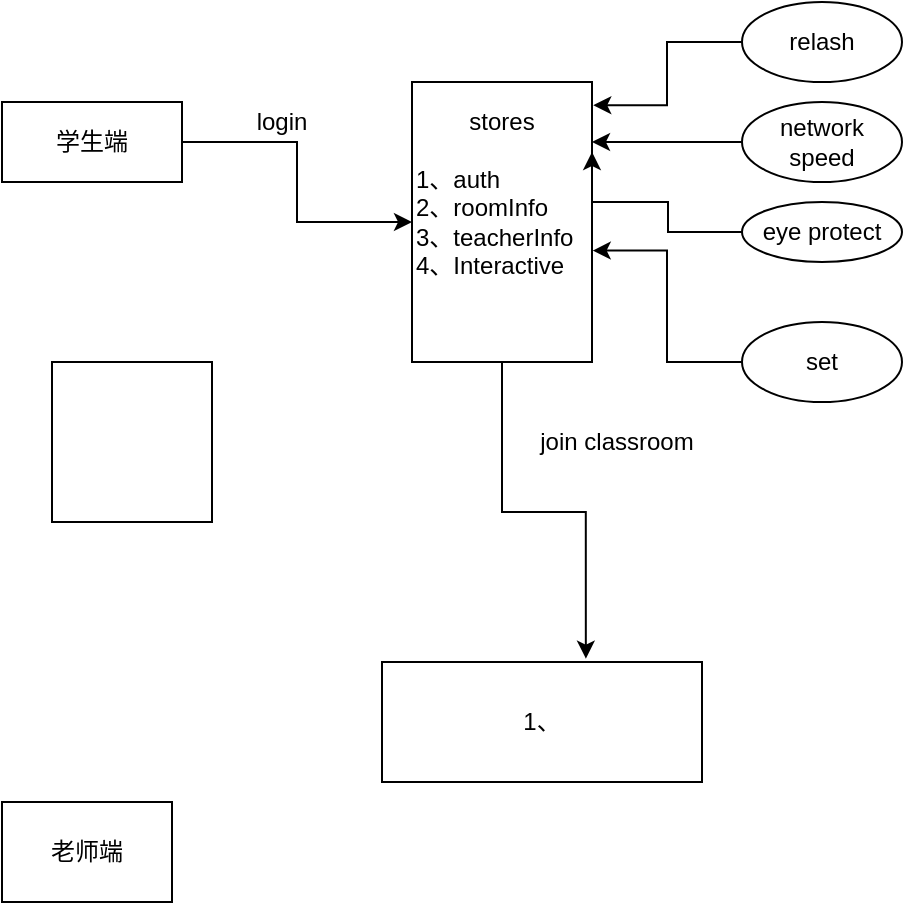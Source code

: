 <mxfile version="14.5.7" type="github">
  <diagram id="rPfU8PMQx4QMoOsqu0ZK" name="Page-1">
    <mxGraphModel dx="782" dy="390" grid="1" gridSize="10" guides="1" tooltips="1" connect="1" arrows="1" fold="1" page="1" pageScale="1" pageWidth="827" pageHeight="1169" math="0" shadow="0">
      <root>
        <mxCell id="0" />
        <mxCell id="1" parent="0" />
        <mxCell id="Uh0Sx9Gyead4eDmnWzvX-3" value="" style="edgeStyle=orthogonalEdgeStyle;rounded=0;orthogonalLoop=1;jettySize=auto;html=1;" edge="1" parent="1" source="Uh0Sx9Gyead4eDmnWzvX-1" target="Uh0Sx9Gyead4eDmnWzvX-2">
          <mxGeometry relative="1" as="geometry" />
        </mxCell>
        <mxCell id="Uh0Sx9Gyead4eDmnWzvX-1" value="学生端" style="rounded=0;whiteSpace=wrap;html=1;" vertex="1" parent="1">
          <mxGeometry x="110" y="70" width="90" height="40" as="geometry" />
        </mxCell>
        <mxCell id="Uh0Sx9Gyead4eDmnWzvX-16" style="edgeStyle=orthogonalEdgeStyle;rounded=0;orthogonalLoop=1;jettySize=auto;html=1;entryX=0.637;entryY=-0.028;entryDx=0;entryDy=0;entryPerimeter=0;" edge="1" parent="1" source="Uh0Sx9Gyead4eDmnWzvX-2" target="Uh0Sx9Gyead4eDmnWzvX-15">
          <mxGeometry relative="1" as="geometry" />
        </mxCell>
        <mxCell id="Uh0Sx9Gyead4eDmnWzvX-2" value="1、auth&lt;br&gt;2、roomInfo&lt;br&gt;3、teacherInfo&lt;br&gt;4、Interactive&amp;nbsp;" style="rounded=0;whiteSpace=wrap;html=1;align=left;" vertex="1" parent="1">
          <mxGeometry x="315" y="60" width="90" height="140" as="geometry" />
        </mxCell>
        <mxCell id="Uh0Sx9Gyead4eDmnWzvX-4" value="老师端" style="rounded=0;whiteSpace=wrap;html=1;" vertex="1" parent="1">
          <mxGeometry x="110" y="420" width="85" height="50" as="geometry" />
        </mxCell>
        <mxCell id="Uh0Sx9Gyead4eDmnWzvX-5" value="login" style="text;html=1;strokeColor=none;fillColor=none;align=center;verticalAlign=middle;whiteSpace=wrap;rounded=0;" vertex="1" parent="1">
          <mxGeometry x="215" y="70" width="70" height="20" as="geometry" />
        </mxCell>
        <mxCell id="Uh0Sx9Gyead4eDmnWzvX-8" value="stores" style="text;html=1;strokeColor=none;fillColor=none;align=center;verticalAlign=middle;whiteSpace=wrap;rounded=0;" vertex="1" parent="1">
          <mxGeometry x="340" y="70" width="40" height="20" as="geometry" />
        </mxCell>
        <mxCell id="Uh0Sx9Gyead4eDmnWzvX-10" style="edgeStyle=orthogonalEdgeStyle;rounded=0;orthogonalLoop=1;jettySize=auto;html=1;entryX=1.007;entryY=0.083;entryDx=0;entryDy=0;entryPerimeter=0;" edge="1" parent="1" source="Uh0Sx9Gyead4eDmnWzvX-9" target="Uh0Sx9Gyead4eDmnWzvX-2">
          <mxGeometry relative="1" as="geometry" />
        </mxCell>
        <mxCell id="Uh0Sx9Gyead4eDmnWzvX-9" value="relash" style="ellipse;whiteSpace=wrap;html=1;" vertex="1" parent="1">
          <mxGeometry x="480" y="20" width="80" height="40" as="geometry" />
        </mxCell>
        <mxCell id="Uh0Sx9Gyead4eDmnWzvX-19" style="edgeStyle=orthogonalEdgeStyle;rounded=0;orthogonalLoop=1;jettySize=auto;html=1;entryX=1;entryY=0.25;entryDx=0;entryDy=0;" edge="1" parent="1" source="Uh0Sx9Gyead4eDmnWzvX-11" target="Uh0Sx9Gyead4eDmnWzvX-2">
          <mxGeometry relative="1" as="geometry">
            <Array as="points">
              <mxPoint x="443" y="135" />
              <mxPoint x="443" y="120" />
              <mxPoint x="405" y="120" />
            </Array>
          </mxGeometry>
        </mxCell>
        <mxCell id="Uh0Sx9Gyead4eDmnWzvX-11" value="eye protect" style="ellipse;whiteSpace=wrap;html=1;" vertex="1" parent="1">
          <mxGeometry x="480" y="120" width="80" height="30" as="geometry" />
        </mxCell>
        <mxCell id="Uh0Sx9Gyead4eDmnWzvX-14" style="edgeStyle=orthogonalEdgeStyle;rounded=0;orthogonalLoop=1;jettySize=auto;html=1;" edge="1" parent="1" source="Uh0Sx9Gyead4eDmnWzvX-13" target="Uh0Sx9Gyead4eDmnWzvX-2">
          <mxGeometry relative="1" as="geometry">
            <Array as="points">
              <mxPoint x="430" y="90" />
              <mxPoint x="430" y="90" />
            </Array>
          </mxGeometry>
        </mxCell>
        <mxCell id="Uh0Sx9Gyead4eDmnWzvX-13" value="network speed" style="ellipse;whiteSpace=wrap;html=1;" vertex="1" parent="1">
          <mxGeometry x="480" y="70" width="80" height="40" as="geometry" />
        </mxCell>
        <mxCell id="Uh0Sx9Gyead4eDmnWzvX-15" value="1、" style="rounded=0;whiteSpace=wrap;html=1;" vertex="1" parent="1">
          <mxGeometry x="300" y="350" width="160" height="60" as="geometry" />
        </mxCell>
        <mxCell id="Uh0Sx9Gyead4eDmnWzvX-17" value="join classroom" style="text;html=1;strokeColor=none;fillColor=none;align=center;verticalAlign=middle;whiteSpace=wrap;rounded=0;" vertex="1" parent="1">
          <mxGeometry x="365" y="230" width="105" height="20" as="geometry" />
        </mxCell>
        <mxCell id="Uh0Sx9Gyead4eDmnWzvX-20" style="edgeStyle=orthogonalEdgeStyle;rounded=0;orthogonalLoop=1;jettySize=auto;html=1;entryX=1.004;entryY=0.602;entryDx=0;entryDy=0;entryPerimeter=0;" edge="1" parent="1" source="Uh0Sx9Gyead4eDmnWzvX-18" target="Uh0Sx9Gyead4eDmnWzvX-2">
          <mxGeometry relative="1" as="geometry" />
        </mxCell>
        <mxCell id="Uh0Sx9Gyead4eDmnWzvX-18" value="set" style="ellipse;whiteSpace=wrap;html=1;" vertex="1" parent="1">
          <mxGeometry x="480" y="180" width="80" height="40" as="geometry" />
        </mxCell>
        <mxCell id="Uh0Sx9Gyead4eDmnWzvX-21" value="" style="whiteSpace=wrap;html=1;aspect=fixed;" vertex="1" parent="1">
          <mxGeometry x="135" y="200" width="80" height="80" as="geometry" />
        </mxCell>
      </root>
    </mxGraphModel>
  </diagram>
</mxfile>
